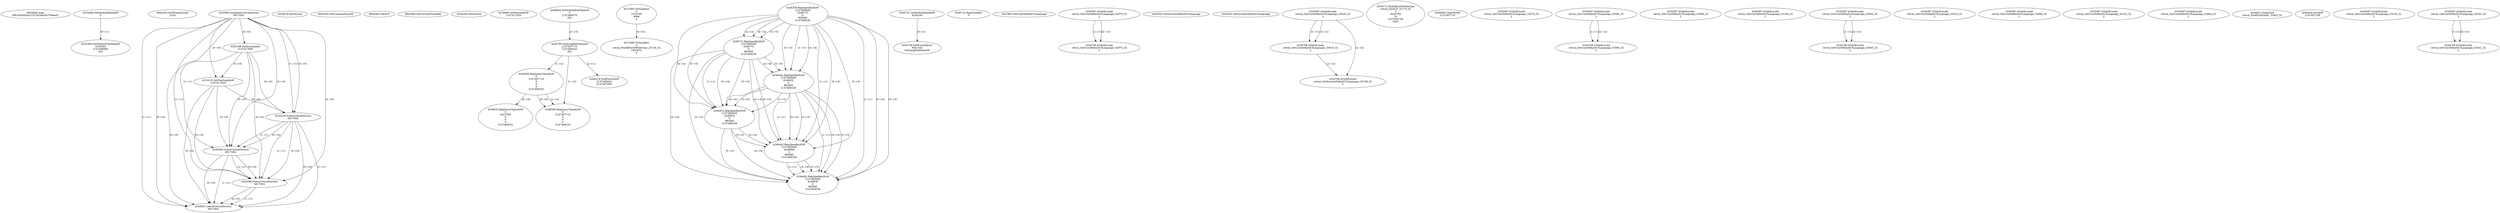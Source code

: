 // Global SCDG with merge call
digraph {
	0 [label="6850628.main
00b1843043a212578c3da3fa75efeed1"]
	1 [label="4254480.GetModuleHandleW
0"]
	2 [label="6844434.SetThreadLocale
1024"]
	3 [label="4243965.InitializeCriticalSection
6917004"]
	4 [label="4243979.GetVersion
"]
	5 [label="4250188.GetSystemInfo
2147417660"]
	3 -> 5 [label="(0-->0)"]
	6 [label="6844540.GetCommandLineW
"]
	7 [label="4214413.GetStartupInfoW
2147417624"]
	3 -> 7 [label="(0-->0)"]
	5 -> 7 [label="(0-->0)"]
	8 [label="6844560.GetACP
"]
	9 [label="6844580.GetCurrentThreadId
"]
	10 [label="4250204.GetVersion
"]
	11 [label="4276690.GetVersionExW
2147417420"]
	12 [label="4243306.GetModuleFileNameW
4194304
2147408904
522"]
	1 -> 12 [label="(0-->1)"]
	13 [label="4248064.GetModuleFileNameW
0
2147408370
261"]
	14 [label="4215383.VirtualAlloc
0
1310704
4096
4"]
	15 [label="4246338.RegOpenKeyExW
2147483649
4246772
0
983065
2147408236"]
	16 [label="4245741.GetModuleHandleW
4246160"]
	17 [label="4245758.GetProcAddress
9441320
GetLongPathNameW"]
	16 -> 17 [label="(0-->1)"]
	18 [label="4245785.GetLongPathNameW
2147407710
2147406542
261"]
	13 -> 18 [label="(3-->3)"]
	19 [label="4246556.RegQueryValueExW
0
2147407710
0
0
0
2147408232"]
	18 -> 19 [label="(1-->2)"]
	20 [label="4246599.RegQueryValueExW
0
2147407710
0
0
0
2147408232"]
	18 -> 20 [label="(1-->2)"]
	19 -> 20 [label="(2-->2)"]
	19 -> 20 [label="(6-->6)"]
	21 [label="4246722.RegCloseKey
0"]
	22 [label="4247883.GetUserDefaultUILanguage
"]
	23 [label="4245418.EnterCriticalSection
6917004"]
	3 -> 23 [label="(1-->1)"]
	3 -> 23 [label="(0-->0)"]
	5 -> 23 [label="(0-->0)"]
	7 -> 23 [label="(0-->0)"]
	24 [label="4245469.LeaveCriticalSection
6917004"]
	3 -> 24 [label="(1-->1)"]
	23 -> 24 [label="(1-->1)"]
	3 -> 24 [label="(0-->0)"]
	5 -> 24 [label="(0-->0)"]
	7 -> 24 [label="(0-->0)"]
	23 -> 24 [label="(0-->0)"]
	25 [label="4245487.IsValidLocale
retval_GetUserDefaultUILanguage_32970_32
2"]
	26 [label="4244766.IsValidLocale
retval_GetUserDefaultUILanguage_32970_32
2"]
	25 -> 26 [label="(1-->1)"]
	25 -> 26 [label="(2-->2)"]
	27 [label="4245525.GetSystemDefaultUILanguage
"]
	28 [label="4245552.GetSystemDefaultUILanguage
"]
	29 [label="4245487.IsValidLocale
retval_GetUserDefaultUILanguage_33025_32
2"]
	30 [label="4244766.IsValidLocale
retval_GetUserDefaultUILanguage_33025_32
2"]
	29 -> 30 [label="(1-->1)"]
	29 -> 30 [label="(2-->2)"]
	31 [label="4244766.IsValidLocale
retval_GetSystemDefaultUILanguage_33748_32
2"]
	29 -> 31 [label="(2-->2)"]
	30 -> 31 [label="(2-->2)"]
	32 [label="4250171.MultiByteToWideChar
retval_GetACP_32774_32
0
4243784
10
2147403704
2047"]
	33 [label="4215588.VirtualAlloc
0
retval_MultiByteToWideChar_33726_32
1052672
4"]
	14 -> 33 [label="(4-->4)"]
	34 [label="4246372.RegOpenKeyExW
2147483650
4246772
0
983065
2147408236"]
	15 -> 34 [label="(2-->2)"]
	15 -> 34 [label="(4-->4)"]
	15 -> 34 [label="(5-->5)"]
	35 [label="4246402.RegOpenKeyExW
2147483649
4246832
0
983065
2147408236"]
	15 -> 35 [label="(1-->1)"]
	15 -> 35 [label="(4-->4)"]
	34 -> 35 [label="(4-->4)"]
	15 -> 35 [label="(5-->5)"]
	34 -> 35 [label="(5-->5)"]
	36 [label="4246432.RegOpenKeyExW
2147483650
4246832
0
983065
2147408236"]
	34 -> 36 [label="(1-->1)"]
	35 -> 36 [label="(2-->2)"]
	15 -> 36 [label="(4-->4)"]
	34 -> 36 [label="(4-->4)"]
	35 -> 36 [label="(4-->4)"]
	15 -> 36 [label="(5-->5)"]
	34 -> 36 [label="(5-->5)"]
	35 -> 36 [label="(5-->5)"]
	37 [label="4245683.CharNextW
2147407716"]
	38 [label="4246635.RegQueryValueExW
0
4247000
0
0
0
2147408232"]
	19 -> 38 [label="(6-->6)"]
	39 [label="4245487.IsValidLocale
retval_GetUserDefaultUILanguage_33574_32
2"]
	40 [label="4245487.IsValidLocale
retval_GetUserDefaultUILanguage_33580_32
2"]
	41 [label="4244766.IsValidLocale
retval_GetUserDefaultUILanguage_33580_32
2"]
	40 -> 41 [label="(1-->1)"]
	40 -> 41 [label="(2-->2)"]
	42 [label="4245580.EnterCriticalSection
6917004"]
	3 -> 42 [label="(1-->1)"]
	23 -> 42 [label="(1-->1)"]
	24 -> 42 [label="(1-->1)"]
	3 -> 42 [label="(0-->0)"]
	5 -> 42 [label="(0-->0)"]
	7 -> 42 [label="(0-->0)"]
	23 -> 42 [label="(0-->0)"]
	24 -> 42 [label="(0-->0)"]
	43 [label="4245621.LeaveCriticalSection
6917004"]
	3 -> 43 [label="(1-->1)"]
	23 -> 43 [label="(1-->1)"]
	24 -> 43 [label="(1-->1)"]
	42 -> 43 [label="(1-->1)"]
	3 -> 43 [label="(0-->0)"]
	5 -> 43 [label="(0-->0)"]
	7 -> 43 [label="(0-->0)"]
	23 -> 43 [label="(0-->0)"]
	24 -> 43 [label="(0-->0)"]
	42 -> 43 [label="(0-->0)"]
	44 [label="4245487.IsValidLocale
retval_GetUserDefaultUILanguage_33006_32
2"]
	45 [label="4246014.FindFirstFileW
2147406542
2147407064"]
	18 -> 45 [label="(2-->1)"]
	46 [label="4245487.IsValidLocale
retval_GetUserDefaultUILanguage_33100_32
2"]
	47 [label="4245487.IsValidLocale
retval_GetUserDefaultUILanguage_32945_32
2"]
	48 [label="4244766.IsValidLocale
retval_GetUserDefaultUILanguage_32945_32
2"]
	47 -> 48 [label="(1-->1)"]
	47 -> 48 [label="(2-->2)"]
	49 [label="4245487.IsValidLocale
retval_GetUserDefaultUILanguage_33022_32
2"]
	50 [label="4245487.IsValidLocale
retval_GetUserDefaultUILanguage_32996_32
2"]
	51 [label="4245487.IsValidLocale
retval_GetUserDefaultUILanguage_33152_32
2"]
	52 [label="4246462.RegOpenKeyExW
2147483649
4246884
0
983065
2147408236"]
	15 -> 52 [label="(1-->1)"]
	35 -> 52 [label="(1-->1)"]
	15 -> 52 [label="(4-->4)"]
	34 -> 52 [label="(4-->4)"]
	35 -> 52 [label="(4-->4)"]
	36 -> 52 [label="(4-->4)"]
	15 -> 52 [label="(5-->5)"]
	34 -> 52 [label="(5-->5)"]
	35 -> 52 [label="(5-->5)"]
	36 -> 52 [label="(5-->5)"]
	53 [label="4246492.RegOpenKeyExW
2147483649
4246936
0
983065
2147408236"]
	15 -> 53 [label="(1-->1)"]
	35 -> 53 [label="(1-->1)"]
	52 -> 53 [label="(1-->1)"]
	15 -> 53 [label="(4-->4)"]
	34 -> 53 [label="(4-->4)"]
	35 -> 53 [label="(4-->4)"]
	36 -> 53 [label="(4-->4)"]
	52 -> 53 [label="(4-->4)"]
	15 -> 53 [label="(5-->5)"]
	34 -> 53 [label="(5-->5)"]
	35 -> 53 [label="(5-->5)"]
	36 -> 53 [label="(5-->5)"]
	52 -> 53 [label="(5-->5)"]
	54 [label="4245487.IsValidLocale
retval_GetUserDefaultUILanguage_32944_32
2"]
	55 [label="4246032.FindClose
retval_FindFirstFileW_32903_32"]
	56 [label="4246044.lstrlenW
2147407108"]
	57 [label="4245487.IsValidLocale
retval_GetUserDefaultUILanguage_33235_32
2"]
	58 [label="4245487.IsValidLocale
retval_GetUserDefaultUILanguage_33342_32
2"]
	59 [label="4244766.IsValidLocale
retval_GetUserDefaultUILanguage_33342_32
2"]
	58 -> 59 [label="(1-->1)"]
	58 -> 59 [label="(2-->2)"]
}
